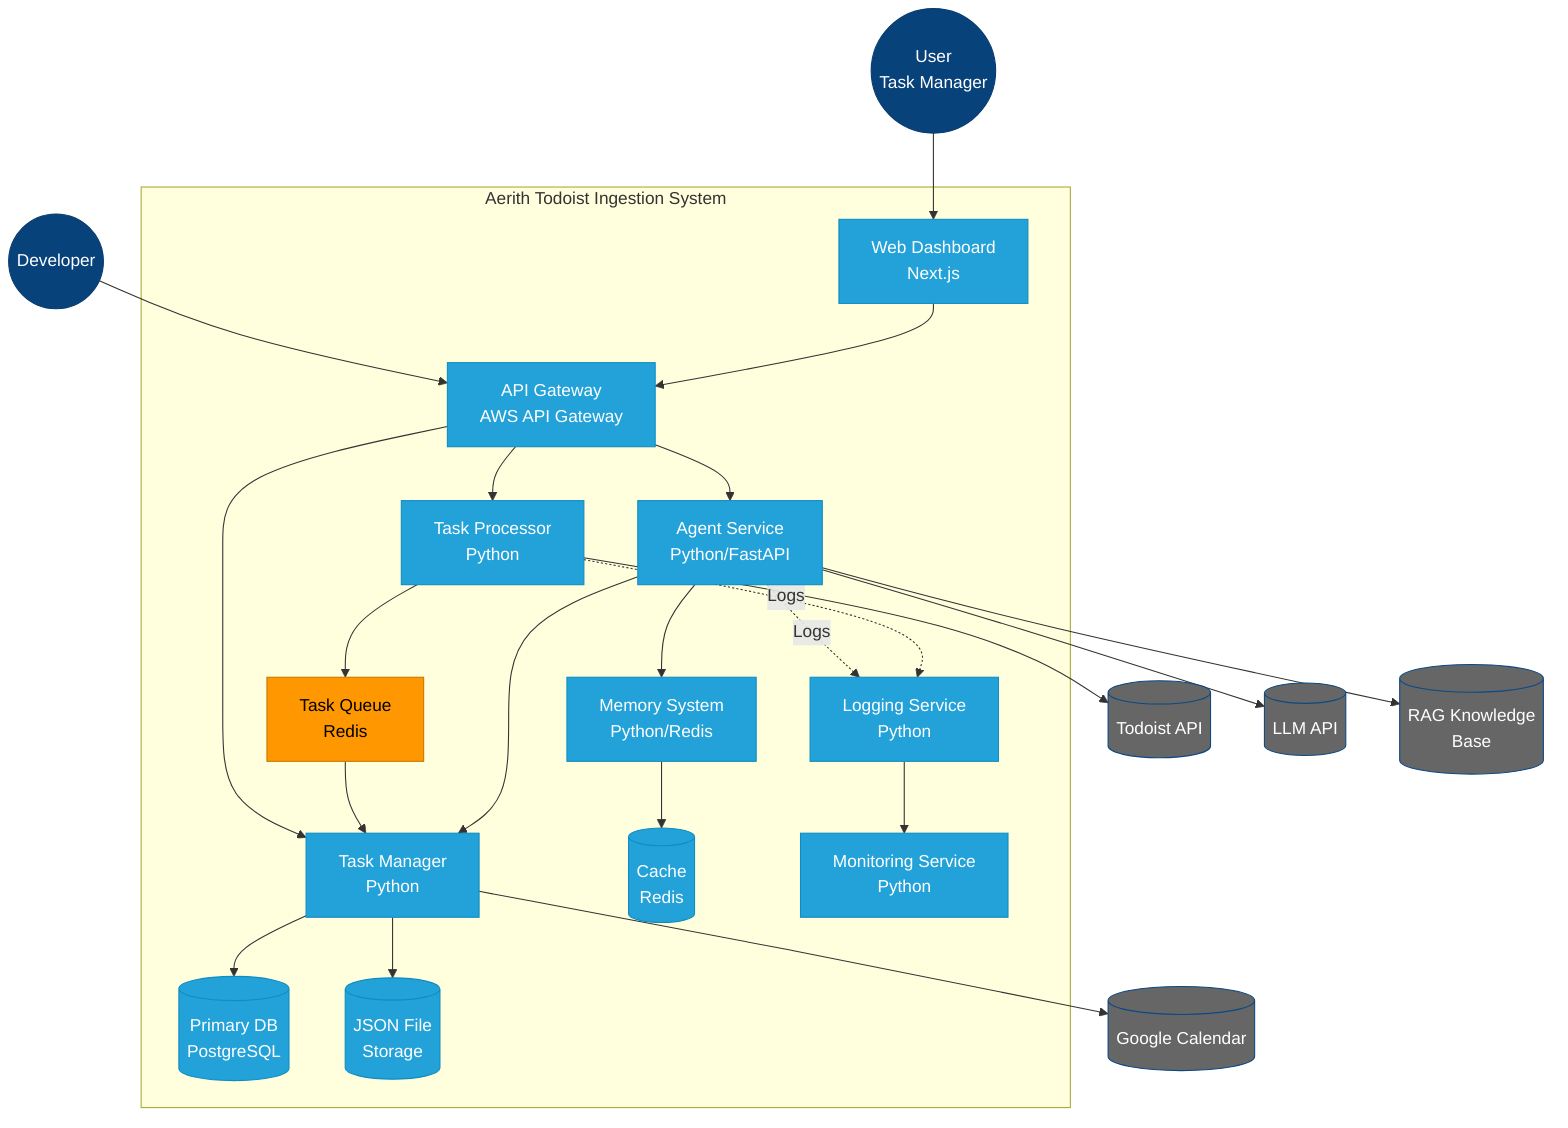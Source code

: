 flowchart TB
    %% Styling
    classDef person fill:#08427b,stroke:#073b6f,color:#fff
    classDef container fill:#23a2d9,stroke:#0e8dc1,color:#fff
    classDef database fill:#23a2d9,stroke:#0e8dc1,color:#fff
    classDef external fill:#666,stroke:#0b4884,color:#fff
    classDef queue fill:#ff9800,stroke:#c77700,color:#000

    %% Nodes
    User((User<br/>Task Manager)):::person
    Developer((Developer)):::person
    
    subgraph System[Aerith Todoist Ingestion System]
        %% Frontend Layer
        WebApp[Web Dashboard<br/>Next.js]:::container
        
        %% API Layer
        API[API Gateway<br/>AWS API Gateway]:::container
        
        %% Core Services
        AgentSvc[Agent Service<br/>Python/FastAPI]:::container
        TaskProc[Task Processor<br/>Python]:::container
        MemSys[Memory System<br/>Python/Redis]:::container
        
        %% Task Management
        TaskQueue[Task Queue<br/>Redis]:::queue
        TaskManager[Task Manager<br/>Python]:::container
        
        %% Storage Layer
        DB[(Primary DB<br/>PostgreSQL)]:::database
        Cache[(Cache<br/>Redis)]:::database
        FileStore[(JSON File<br/>Storage)]:::database
        
        %% Monitoring
        Monitor[Monitoring Service<br/>Python]:::container
        Logger[Logging Service<br/>Python]:::container
    end
    
    %% External Systems
    Todoist[(Todoist API)]:::external
    Calendar[(Google Calendar)]:::external
    LLM[(LLM API)]:::external
    RAG[(RAG Knowledge<br/>Base)]:::external

    %% Relationships
    User --> WebApp
    Developer --> API
    WebApp --> API
    
    %% API Gateway Relations
    API --> AgentSvc
    API --> TaskProc
    API --> TaskManager
    
    %% Task Flow
    TaskProc --> TaskQueue
    TaskQueue --> TaskManager
    TaskManager --> DB
    
    %% Agent Service Relations
    AgentSvc --> MemSys
    AgentSvc --> TaskManager
    AgentSvc --> LLM
    AgentSvc --> RAG
    
    %% Storage Relations
    MemSys --> Cache
    TaskManager --> FileStore
    
    %% External Integration
    TaskProc --> Todoist
    TaskManager --> Calendar
    
    %% Monitoring
    AgentSvc -.->|Logs| Logger
    TaskProc -.->|Logs| Logger
    Logger --> Monitor